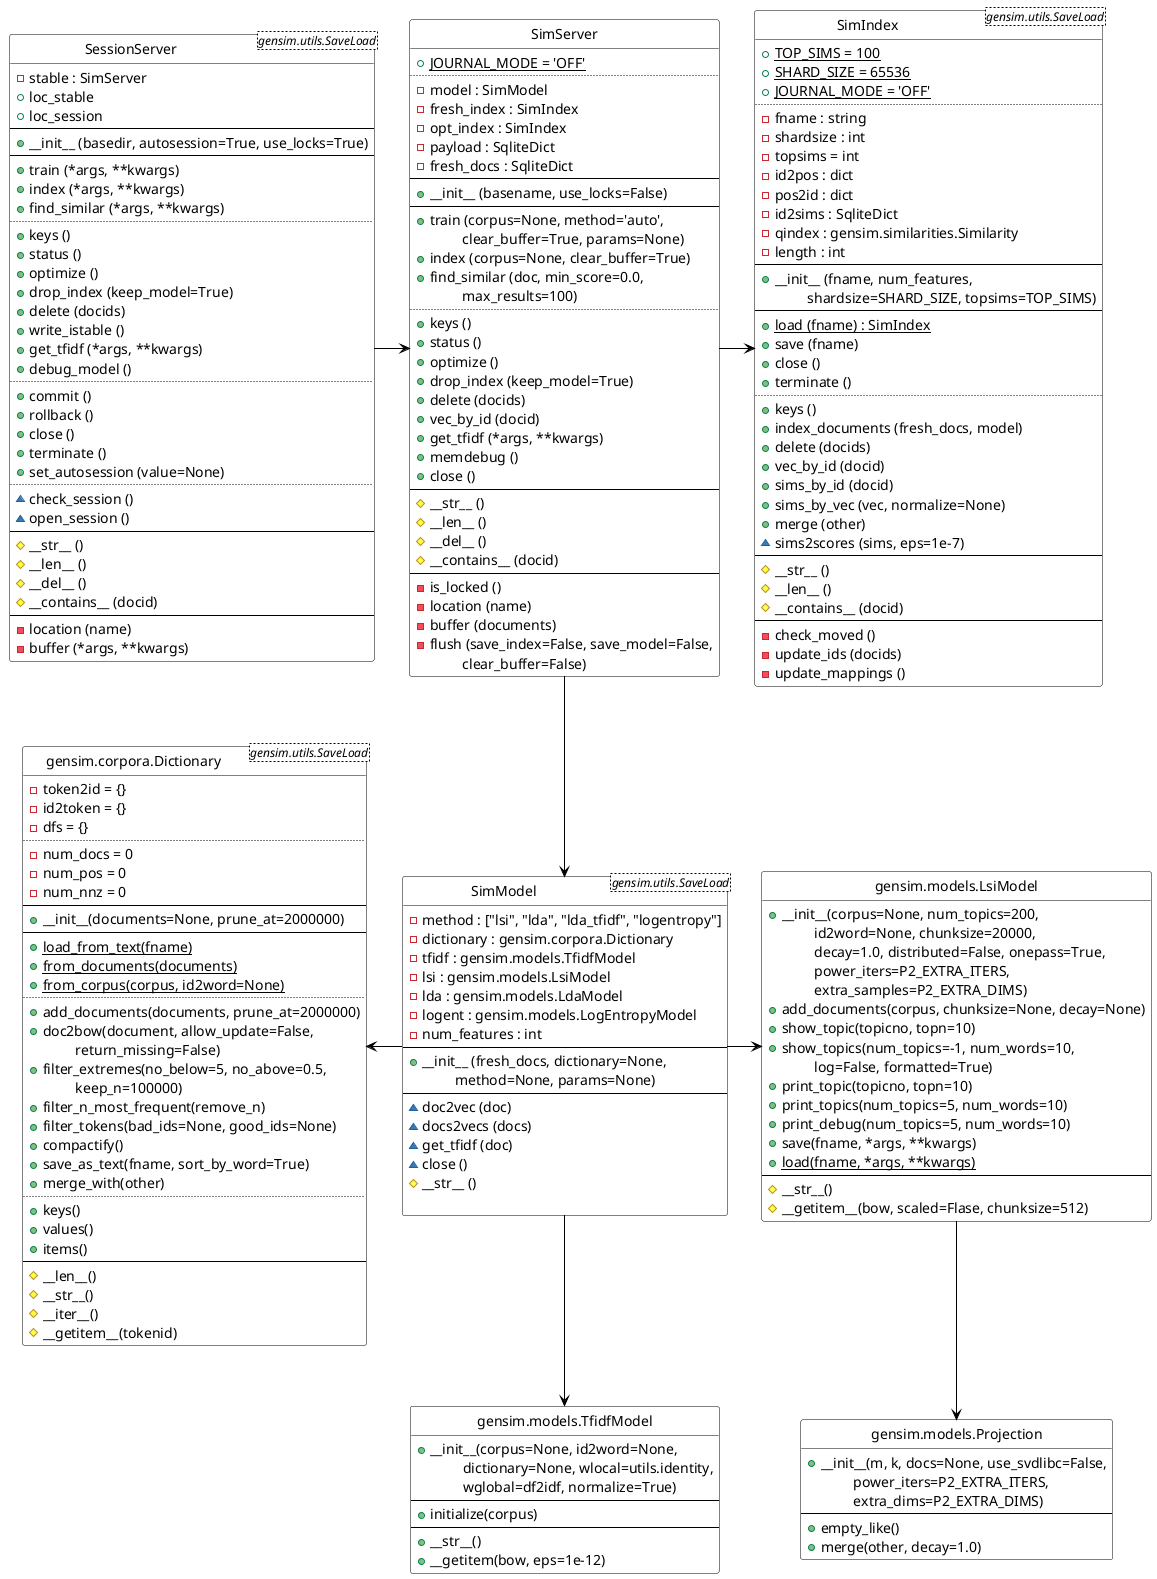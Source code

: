 @startuml

'skinparam monochrome true
skinparam classBackgroundColor White
skinparam classArrowColor Black
skinparam classBorderColor Black
skinparam stereotypeCBackgroundColor Gray
'hide members
hide circle

class SimIndex <gensim.utils.SaveLoad> {
    +{static} TOP_SIMS = 100
    +{static} SHARD_SIZE = 65536
    +{static} JOURNAL_MODE = 'OFF'
    ..
    -fname : string
    -shardsize : int
    -topsims = int
    -id2pos : dict
    -pos2id : dict
    -id2sims : SqliteDict
    -qindex : gensim.similarities.Similarity
    -length : int
    --
    +__init__ (fname, num_features, 
        \t shardsize=SHARD_SIZE, topsims=TOP_SIMS)
    --
    +{static}load (fname) : SimIndex
    +save (fname)
    +close ()
    +terminate ()
    ..
    +keys ()
    +index_documents (fresh_docs, model)
    +delete (docids)
    +vec_by_id (docid)
    +sims_by_id (docid)
    +sims_by_vec (vec, normalize=None)
    +merge (other)
    ~sims2scores (sims, eps=1e-7)
    --
    #__str__ ()
    #__len__ ()
    #__contains__ (docid)
    --
    -check_moved ()
    -update_ids (docids)
    -update_mappings ()
}

class SimModel <gensim.utils.SaveLoad> {
    -method : ["lsi", "lda", "lda_tfidf", "logentropy"]
    -dictionary : gensim.corpora.Dictionary
    -tfidf : gensim.models.TfidfModel
    -lsi : gensim.models.LsiModel
    -lda : gensim.models.LdaModel
    -logent : gensim.models.LogEntropyModel
    -num_features : int
    --
    +__init__ (fresh_docs, dictionary=None, 
        \t method=None, params=None)
    --
    ~doc2vec (doc)
    ~docs2vecs (docs)
    ~get_tfidf (doc)
    ~close ()
    #__str__ ()

'class IterableCorpus {
'    #__iter__ ()
'    #__len__ ()
'}
}

class Dictionary as "gensim.corpora.Dictionary" <gensim.utils.SaveLoad> {
    -token2id = {}
    -id2token = {}
    -dfs = {}
    ..
    -num_docs = 0
    -num_pos = 0
    -num_nnz = 0
    --
    +__init__(documents=None, prune_at=2000000)
    --
    +{static} load_from_text(fname)
    +{static} from_documents(documents)
    +{static} from_corpus(corpus, id2word=None)
    ..
    +add_documents(documents, prune_at=2000000)
    +doc2bow(document, allow_update=False, 
        \t return_missing=False)
    +filter_extremes(no_below=5, no_above=0.5, 
        \t keep_n=100000)
    +filter_n_most_frequent(remove_n)
    +filter_tokens(bad_ids=None, good_ids=None)
    +compactify()
    +save_as_text(fname, sort_by_word=True)
    +merge_with(other)
    ..
    +keys()
    +values()
    +items()
    --
    #__len__()
    #__str__()
    #__iter__()
    #__getitem__(tokenid)
}

class SimServer {
    +{static} JOURNAL_MODE = 'OFF'
    ..
    -model : SimModel
    -fresh_index : SimIndex
    -opt_index : SimIndex
    -payload : SqliteDict
    -fresh_docs : SqliteDict
    --
    +__init__ (basename, use_locks=False)
    --
    +train (corpus=None, method='auto', 
        \t clear_buffer=True, params=None)
    +index (corpus=None, clear_buffer=True)
    +find_similar (doc, min_score=0.0, 
        \t max_results=100)
    ..
    +keys ()
    +status ()
    +optimize ()
    +drop_index (keep_model=True)
    +delete (docids)
    +vec_by_id (docid)
    +get_tfidf (*args, **kwargs)
    +memdebug ()
    +close ()
    --
    #__str__ ()
    #__len__ ()
    #__del__ ()
    #__contains__ (docid)
    --
    -is_locked ()
    -location (name)
    -buffer (documents)
    -flush (save_index=False, save_model=False, 
        \t clear_buffer=False)
}

class SessionServer <gensim.utils.SaveLoad> {
    -stable : SimServer
    +loc_stable
    +loc_session
    --
    +__init__ (basedir, autosession=True, use_locks=True)
    --
    +train (*args, **kwargs)
    +index (*args, **kwargs)
    +find_similar (*args, **kwargs)
    ..
    +keys ()
    +status ()
    +optimize ()
    +drop_index (keep_model=True)
    +delete (docids)
    +write_istable ()
    +get_tfidf (*args, **kwargs)
    +debug_model ()
    ..
    +commit ()
    +rollback ()
    +close ()
    +terminate ()
    +set_autosession (value=None)
    ..
    ~check_session ()
    ~open_session ()
    --
    #__str__ ()
    #__len__ ()
    #__del__ ()
    #__contains__ (docid)
    --
    -location (name)
    -buffer (*args, **kwargs)
}

class TfidfModel as "gensim.models.TfidfModel" {
    +__init__(corpus=None, id2word=None, 
        \t dictionary=None, wlocal=utils.identity, 
        \t wglobal=df2idf, normalize=True)
    --
    +initialize(corpus)
    --
    +__str__()
    +__getitem(bow, eps=1e-12)
}

class LsiModel as "gensim.models.LsiModel" {
    +__init__(corpus=None, num_topics=200, 
        \t id2word=None, chunksize=20000,
        \t decay=1.0, distributed=False, onepass=True,
        \t power_iters=P2_EXTRA_ITERS, 
        \t extra_samples=P2_EXTRA_DIMS)
    +add_documents(corpus, chunksize=None, decay=None)
    +show_topic(topicno, topn=10)
    +show_topics(num_topics=-1, num_words=10, 
        \t log=False, formatted=True)
    +print_topic(topicno, topn=10)
    +print_topics(num_topics=5, num_words=10)
    +print_debug(num_topics=5, num_words=10)
    +save(fname, *args, **kwargs)
    +{static} load(fname, *args, **kwargs)
    --
    #__str__()
    #__getitem__(bow, scaled=Flase, chunksize=512)
}

class Projection as "gensim.models.Projection" {
    +__init__(m, k, docs=None, use_svdlibc=False, 
        \t power_iters=P2_EXTRA_ITERS, 
        \t extra_dims=P2_EXTRA_DIMS)
    --
    +empty_like()
    +merge(other, decay=1.0)
}

SessionServer -r-> SimServer
SimServer -r-> SimIndex
SimServer -d-> SimModel
SimModel -l-> Dictionary
SimModel -d-> TfidfModel
SimModel -r-> LsiModel
'SimModel -l-> LdaModel
'SimModel -l-> LogEntropyModel
LsiModel -d-> Projection

'SimIndex -u-|> gensim.utils.SaveLoad
'SimModel -r-|> gensim.utils.SaveLoad
'SessionServer -u-|> gensim.utils.SaveLoad

@enduml